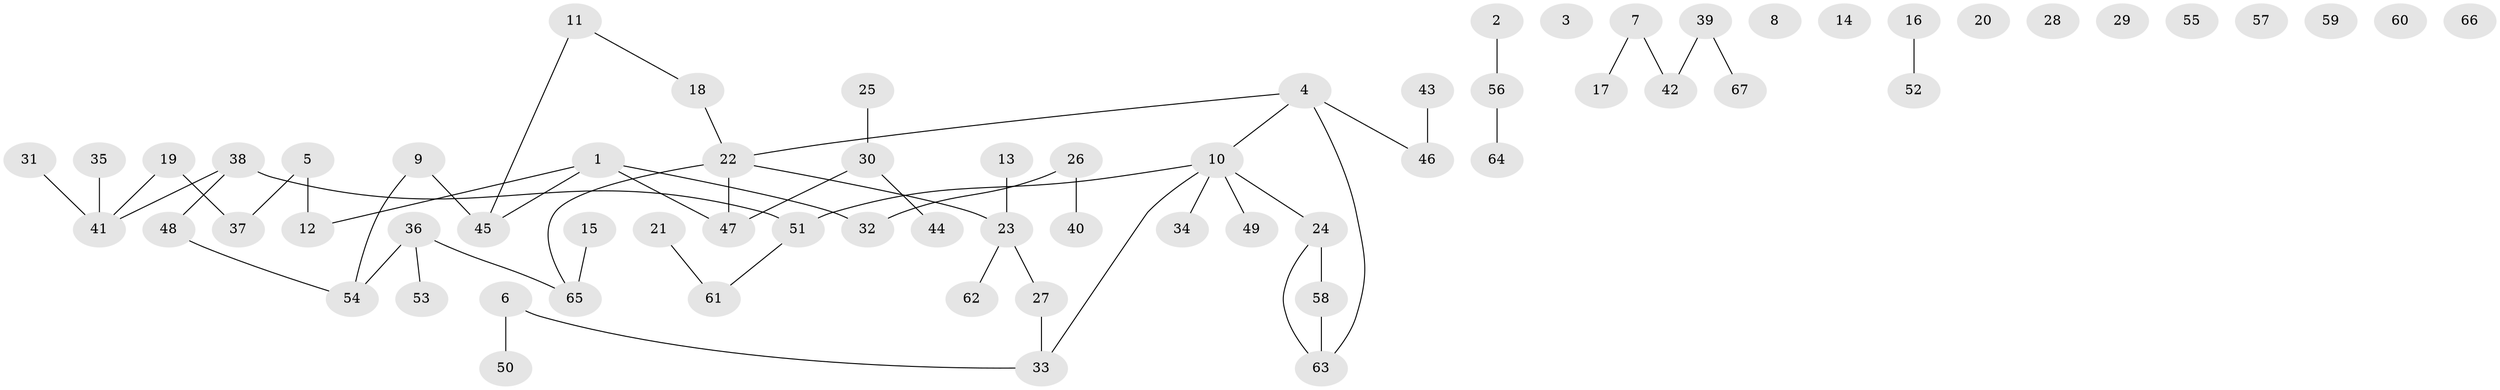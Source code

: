 // coarse degree distribution, {5: 0.041666666666666664, 1: 0.3333333333333333, 0: 0.25, 4: 0.08333333333333333, 2: 0.1875, 6: 0.020833333333333332, 3: 0.08333333333333333}
// Generated by graph-tools (version 1.1) at 2025/41/03/06/25 10:41:25]
// undirected, 67 vertices, 59 edges
graph export_dot {
graph [start="1"]
  node [color=gray90,style=filled];
  1;
  2;
  3;
  4;
  5;
  6;
  7;
  8;
  9;
  10;
  11;
  12;
  13;
  14;
  15;
  16;
  17;
  18;
  19;
  20;
  21;
  22;
  23;
  24;
  25;
  26;
  27;
  28;
  29;
  30;
  31;
  32;
  33;
  34;
  35;
  36;
  37;
  38;
  39;
  40;
  41;
  42;
  43;
  44;
  45;
  46;
  47;
  48;
  49;
  50;
  51;
  52;
  53;
  54;
  55;
  56;
  57;
  58;
  59;
  60;
  61;
  62;
  63;
  64;
  65;
  66;
  67;
  1 -- 12;
  1 -- 32;
  1 -- 45;
  1 -- 47;
  2 -- 56;
  4 -- 10;
  4 -- 22;
  4 -- 46;
  4 -- 63;
  5 -- 12;
  5 -- 37;
  6 -- 33;
  6 -- 50;
  7 -- 17;
  7 -- 42;
  9 -- 45;
  9 -- 54;
  10 -- 24;
  10 -- 33;
  10 -- 34;
  10 -- 49;
  10 -- 51;
  11 -- 18;
  11 -- 45;
  13 -- 23;
  15 -- 65;
  16 -- 52;
  18 -- 22;
  19 -- 37;
  19 -- 41;
  21 -- 61;
  22 -- 23;
  22 -- 47;
  22 -- 65;
  23 -- 27;
  23 -- 62;
  24 -- 58;
  24 -- 63;
  25 -- 30;
  26 -- 32;
  26 -- 40;
  27 -- 33;
  30 -- 44;
  30 -- 47;
  31 -- 41;
  35 -- 41;
  36 -- 53;
  36 -- 54;
  36 -- 65;
  38 -- 41;
  38 -- 48;
  38 -- 51;
  39 -- 42;
  39 -- 67;
  43 -- 46;
  48 -- 54;
  51 -- 61;
  56 -- 64;
  58 -- 63;
}
